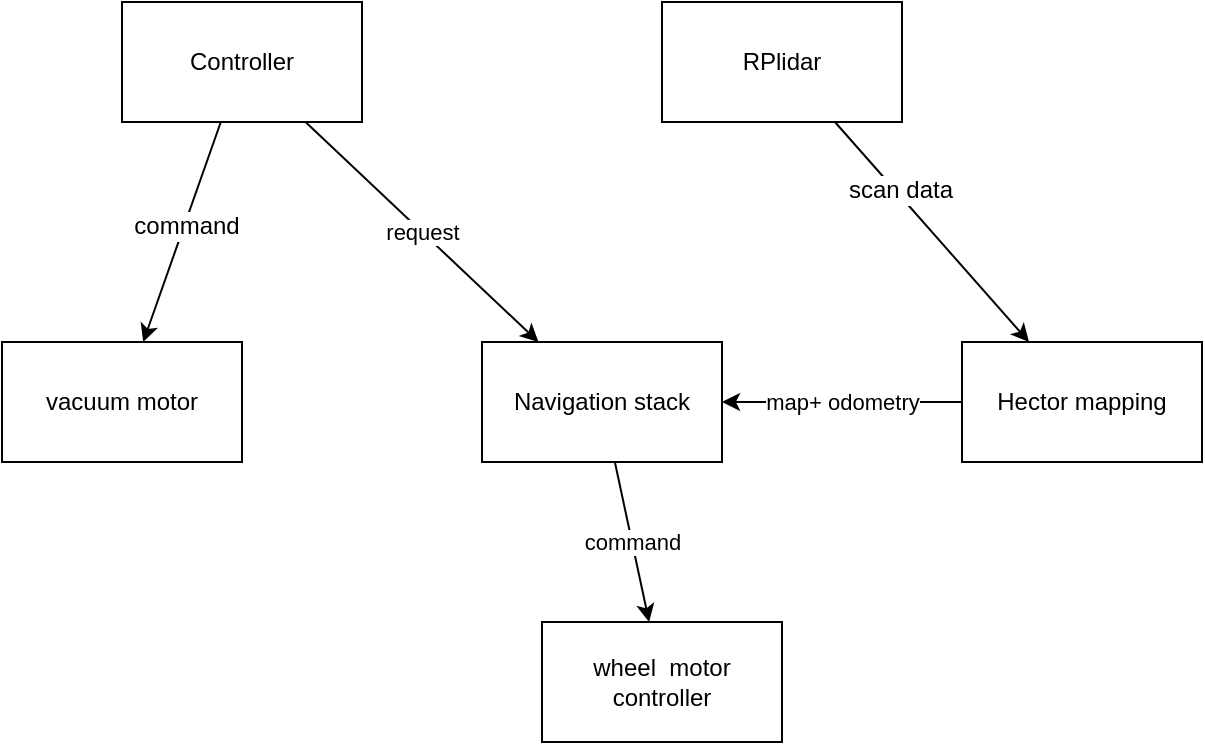 <mxfile version="10.6.5" type="device"><diagram id="a1QF6EWIPsjGDiBMV7mH" name="Page-1"><mxGraphModel dx="797" dy="409" grid="1" gridSize="10" guides="1" tooltips="1" connect="1" arrows="1" fold="1" page="1" pageScale="1" pageWidth="850" pageHeight="1100" math="0" shadow="0"><root><mxCell id="0"/><mxCell id="1" parent="0"/><mxCell id="TPs759MWaGLlQPK8mcmp-2" value="Hector mapping" style="rounded=0;whiteSpace=wrap;html=1;" vertex="1" parent="1"><mxGeometry x="590" y="530" width="120" height="60" as="geometry"/></mxCell><mxCell id="TPs759MWaGLlQPK8mcmp-3" value="RPlidar" style="rounded=0;whiteSpace=wrap;html=1;" vertex="1" parent="1"><mxGeometry x="440" y="360" width="120" height="60" as="geometry"/></mxCell><mxCell id="TPs759MWaGLlQPK8mcmp-4" value="Navigation stack" style="rounded=0;whiteSpace=wrap;html=1;" vertex="1" parent="1"><mxGeometry x="350" y="530" width="120" height="60" as="geometry"/></mxCell><mxCell id="TPs759MWaGLlQPK8mcmp-5" value="wheel&amp;nbsp; motor controller" style="rounded=0;whiteSpace=wrap;html=1;" vertex="1" parent="1"><mxGeometry x="380" y="670" width="120" height="60" as="geometry"/></mxCell><mxCell id="TPs759MWaGLlQPK8mcmp-8" value="" style="endArrow=classic;html=1;" edge="1" parent="1" source="TPs759MWaGLlQPK8mcmp-3" target="TPs759MWaGLlQPK8mcmp-2"><mxGeometry width="50" height="50" relative="1" as="geometry"><mxPoint x="260" y="790" as="sourcePoint"/><mxPoint x="310" y="740" as="targetPoint"/></mxGeometry></mxCell><mxCell id="TPs759MWaGLlQPK8mcmp-9" value="scan data" style="text;html=1;resizable=0;points=[];align=center;verticalAlign=middle;labelBackgroundColor=#ffffff;" vertex="1" connectable="0" parent="TPs759MWaGLlQPK8mcmp-8"><mxGeometry x="-0.366" y="2" relative="1" as="geometry"><mxPoint as="offset"/></mxGeometry></mxCell><mxCell id="TPs759MWaGLlQPK8mcmp-10" value="map+ odometry" style="endArrow=classic;html=1;" edge="1" parent="1" source="TPs759MWaGLlQPK8mcmp-2" target="TPs759MWaGLlQPK8mcmp-4"><mxGeometry width="50" height="50" relative="1" as="geometry"><mxPoint x="260" y="790" as="sourcePoint"/><mxPoint x="310" y="740" as="targetPoint"/></mxGeometry></mxCell><mxCell id="TPs759MWaGLlQPK8mcmp-11" value="command" style="endArrow=classic;html=1;" edge="1" parent="1" source="TPs759MWaGLlQPK8mcmp-4" target="TPs759MWaGLlQPK8mcmp-5"><mxGeometry width="50" height="50" relative="1" as="geometry"><mxPoint x="200" y="800" as="sourcePoint"/><mxPoint x="250" y="750" as="targetPoint"/></mxGeometry></mxCell><mxCell id="TPs759MWaGLlQPK8mcmp-12" value="Controller" style="rounded=0;whiteSpace=wrap;html=1;" vertex="1" parent="1"><mxGeometry x="170" y="360" width="120" height="60" as="geometry"/></mxCell><mxCell id="TPs759MWaGLlQPK8mcmp-13" value="request" style="endArrow=classic;html=1;" edge="1" parent="1" source="TPs759MWaGLlQPK8mcmp-12" target="TPs759MWaGLlQPK8mcmp-4"><mxGeometry width="50" height="50" relative="1" as="geometry"><mxPoint x="200" y="800" as="sourcePoint"/><mxPoint x="250" y="750" as="targetPoint"/></mxGeometry></mxCell><mxCell id="TPs759MWaGLlQPK8mcmp-14" value="" style="endArrow=classic;html=1;" edge="1" parent="1" source="TPs759MWaGLlQPK8mcmp-12" target="TPs759MWaGLlQPK8mcmp-16"><mxGeometry width="50" height="50" relative="1" as="geometry"><mxPoint x="170" y="770" as="sourcePoint"/><mxPoint x="510" y="640" as="targetPoint"/></mxGeometry></mxCell><mxCell id="TPs759MWaGLlQPK8mcmp-15" value="command" style="text;html=1;resizable=0;points=[];align=center;verticalAlign=middle;labelBackgroundColor=#ffffff;" vertex="1" connectable="0" parent="TPs759MWaGLlQPK8mcmp-14"><mxGeometry x="-0.065" y="1" relative="1" as="geometry"><mxPoint as="offset"/></mxGeometry></mxCell><mxCell id="TPs759MWaGLlQPK8mcmp-16" value="vacuum motor" style="rounded=0;whiteSpace=wrap;html=1;" vertex="1" parent="1"><mxGeometry x="110" y="530" width="120" height="60" as="geometry"/></mxCell></root></mxGraphModel></diagram><diagram id="dOzqvjCISsWbnIDQzes3" name="Page-2"><mxGraphModel dx="961" dy="493" grid="1" gridSize="10" guides="1" tooltips="1" connect="1" arrows="1" fold="1" page="1" pageScale="1" pageWidth="850" pageHeight="1100" math="0" shadow="0"><root><mxCell id="WF_GlUZgJwmiFbr8Jpw9-0"/><mxCell id="WF_GlUZgJwmiFbr8Jpw9-1" parent="WF_GlUZgJwmiFbr8Jpw9-0"/><mxCell id="WF_GlUZgJwmiFbr8Jpw9-15" value="Sensor block" style="rounded=0;whiteSpace=wrap;html=1;verticalAlign=top;" vertex="1" parent="WF_GlUZgJwmiFbr8Jpw9-1"><mxGeometry x="155" y="300" width="155" height="110" as="geometry"/></mxCell><mxCell id="WF_GlUZgJwmiFbr8Jpw9-13" value="Control block" style="rounded=0;whiteSpace=wrap;html=1;verticalAlign=top;" vertex="1" parent="WF_GlUZgJwmiFbr8Jpw9-1"><mxGeometry x="320" y="300" width="610" height="110" as="geometry"/></mxCell><mxCell id="WF_GlUZgJwmiFbr8Jpw9-12" value="Enegy block" style="rounded=0;whiteSpace=wrap;html=1;verticalAlign=top;" vertex="1" parent="WF_GlUZgJwmiFbr8Jpw9-1"><mxGeometry x="730" y="420" width="200" height="290" as="geometry"/></mxCell><mxCell id="WF_GlUZgJwmiFbr8Jpw9-9" value="Motor Block" style="rounded=0;whiteSpace=wrap;html=1;labelPosition=center;verticalLabelPosition=middle;align=center;verticalAlign=top;" vertex="1" parent="WF_GlUZgJwmiFbr8Jpw9-1"><mxGeometry x="155" y="420" width="550" height="290" as="geometry"/></mxCell><mxCell id="WF_GlUZgJwmiFbr8Jpw9-2" value="RPlidar A1" style="rounded=0;whiteSpace=wrap;html=1;" vertex="1" parent="WF_GlUZgJwmiFbr8Jpw9-1"><mxGeometry x="172.5" y="340" width="120" height="60" as="geometry"/></mxCell><mxCell id="WF_GlUZgJwmiFbr8Jpw9-3" value="Raspberry Pi 3 B+" style="rounded=0;whiteSpace=wrap;html=1;" vertex="1" parent="WF_GlUZgJwmiFbr8Jpw9-1"><mxGeometry x="565" y="340" width="120" height="60" as="geometry"/></mxCell><mxCell id="WF_GlUZgJwmiFbr8Jpw9-4" value="Arduino Mega" style="rounded=0;whiteSpace=wrap;html=1;" vertex="1" parent="WF_GlUZgJwmiFbr8Jpw9-1"><mxGeometry x="364.5" y="460" width="120" height="60" as="geometry"/></mxCell><mxCell id="WF_GlUZgJwmiFbr8Jpw9-5" value="2 Step Motor" style="rounded=0;whiteSpace=wrap;html=1;" vertex="1" parent="WF_GlUZgJwmiFbr8Jpw9-1"><mxGeometry x="210" y="620" width="120" height="60" as="geometry"/></mxCell><mxCell id="WF_GlUZgJwmiFbr8Jpw9-6" value="Vacuum motor" style="rounded=0;whiteSpace=wrap;html=1;" vertex="1" parent="WF_GlUZgJwmiFbr8Jpw9-1"><mxGeometry x="540" y="620" width="120" height="60" as="geometry"/></mxCell><mxCell id="WF_GlUZgJwmiFbr8Jpw9-7" value="Motor driver module(A4988)" style="rounded=0;whiteSpace=wrap;html=1;" vertex="1" parent="WF_GlUZgJwmiFbr8Jpw9-1"><mxGeometry x="210" y="530" width="120" height="60" as="geometry"/></mxCell><mxCell id="WF_GlUZgJwmiFbr8Jpw9-8" value="Relay 5v" style="rounded=0;whiteSpace=wrap;html=1;" vertex="1" parent="WF_GlUZgJwmiFbr8Jpw9-1"><mxGeometry x="540" y="530" width="120" height="60" as="geometry"/></mxCell><mxCell id="WF_GlUZgJwmiFbr8Jpw9-10" value="Baterry (12v)" style="rounded=0;whiteSpace=wrap;html=1;" vertex="1" parent="WF_GlUZgJwmiFbr8Jpw9-1"><mxGeometry x="780" y="620" width="120" height="60" as="geometry"/></mxCell><mxCell id="WF_GlUZgJwmiFbr8Jpw9-11" value="Buck (5v)" style="rounded=0;whiteSpace=wrap;html=1;" vertex="1" parent="WF_GlUZgJwmiFbr8Jpw9-1"><mxGeometry x="780" y="530" width="120" height="60" as="geometry"/></mxCell><mxCell id="WF_GlUZgJwmiFbr8Jpw9-16" value="" style="endArrow=none;html=1;" edge="1" parent="WF_GlUZgJwmiFbr8Jpw9-1" source="WF_GlUZgJwmiFbr8Jpw9-7" target="WF_GlUZgJwmiFbr8Jpw9-4"><mxGeometry width="50" height="50" relative="1" as="geometry"><mxPoint x="160" y="780" as="sourcePoint"/><mxPoint x="210" y="730" as="targetPoint"/></mxGeometry></mxCell><mxCell id="WF_GlUZgJwmiFbr8Jpw9-17" value="" style="endArrow=none;html=1;" edge="1" parent="WF_GlUZgJwmiFbr8Jpw9-1" source="WF_GlUZgJwmiFbr8Jpw9-5" target="WF_GlUZgJwmiFbr8Jpw9-7"><mxGeometry width="50" height="50" relative="1" as="geometry"><mxPoint x="160" y="780" as="sourcePoint"/><mxPoint x="210" y="730" as="targetPoint"/></mxGeometry></mxCell><mxCell id="WF_GlUZgJwmiFbr8Jpw9-18" value="" style="endArrow=none;html=1;" edge="1" parent="WF_GlUZgJwmiFbr8Jpw9-1" source="WF_GlUZgJwmiFbr8Jpw9-8" target="WF_GlUZgJwmiFbr8Jpw9-4"><mxGeometry width="50" height="50" relative="1" as="geometry"><mxPoint x="160" y="780" as="sourcePoint"/><mxPoint x="210" y="730" as="targetPoint"/></mxGeometry></mxCell><mxCell id="WF_GlUZgJwmiFbr8Jpw9-19" value="" style="endArrow=none;html=1;" edge="1" parent="WF_GlUZgJwmiFbr8Jpw9-1" source="WF_GlUZgJwmiFbr8Jpw9-7" target="WF_GlUZgJwmiFbr8Jpw9-10"><mxGeometry width="50" height="50" relative="1" as="geometry"><mxPoint x="160" y="780" as="sourcePoint"/><mxPoint x="210" y="730" as="targetPoint"/><Array as="points"><mxPoint x="450" y="700"/><mxPoint x="630" y="700"/></Array></mxGeometry></mxCell><mxCell id="WF_GlUZgJwmiFbr8Jpw9-20" value="" style="endArrow=none;html=1;" edge="1" parent="WF_GlUZgJwmiFbr8Jpw9-1" source="WF_GlUZgJwmiFbr8Jpw9-11" target="WF_GlUZgJwmiFbr8Jpw9-10"><mxGeometry width="50" height="50" relative="1" as="geometry"><mxPoint x="160" y="780" as="sourcePoint"/><mxPoint x="210" y="730" as="targetPoint"/></mxGeometry></mxCell><mxCell id="WF_GlUZgJwmiFbr8Jpw9-21" value="" style="endArrow=none;html=1;" edge="1" parent="WF_GlUZgJwmiFbr8Jpw9-1" source="WF_GlUZgJwmiFbr8Jpw9-3" target="WF_GlUZgJwmiFbr8Jpw9-11"><mxGeometry width="50" height="50" relative="1" as="geometry"><mxPoint x="160" y="780" as="sourcePoint"/><mxPoint x="210" y="730" as="targetPoint"/><Array as="points"><mxPoint x="750" y="370"/></Array></mxGeometry></mxCell><mxCell id="WF_GlUZgJwmiFbr8Jpw9-22" value="" style="endArrow=none;html=1;" edge="1" parent="WF_GlUZgJwmiFbr8Jpw9-1" source="WF_GlUZgJwmiFbr8Jpw9-4" target="WF_GlUZgJwmiFbr8Jpw9-11"><mxGeometry width="50" height="50" relative="1" as="geometry"><mxPoint x="160" y="780" as="sourcePoint"/><mxPoint x="210" y="730" as="targetPoint"/><Array as="points"><mxPoint x="770" y="490"/></Array></mxGeometry></mxCell><mxCell id="WF_GlUZgJwmiFbr8Jpw9-23" value="" style="endArrow=none;html=1;" edge="1" parent="WF_GlUZgJwmiFbr8Jpw9-1" source="WF_GlUZgJwmiFbr8Jpw9-4" target="WF_GlUZgJwmiFbr8Jpw9-3"><mxGeometry width="50" height="50" relative="1" as="geometry"><mxPoint x="160" y="780" as="sourcePoint"/><mxPoint x="210" y="730" as="targetPoint"/></mxGeometry></mxCell><mxCell id="WF_GlUZgJwmiFbr8Jpw9-24" value="" style="endArrow=none;html=1;exitX=0;exitY=0.5;exitDx=0;exitDy=0;" edge="1" parent="WF_GlUZgJwmiFbr8Jpw9-1" source="WF_GlUZgJwmiFbr8Jpw9-3" target="WF_GlUZgJwmiFbr8Jpw9-2"><mxGeometry width="50" height="50" relative="1" as="geometry"><mxPoint x="160" y="780" as="sourcePoint"/><mxPoint x="210" y="730" as="targetPoint"/></mxGeometry></mxCell><mxCell id="WF_GlUZgJwmiFbr8Jpw9-25" value="" style="endArrow=none;html=1;" edge="1" parent="WF_GlUZgJwmiFbr8Jpw9-1" source="WF_GlUZgJwmiFbr8Jpw9-6" target="WF_GlUZgJwmiFbr8Jpw9-8"><mxGeometry width="50" height="50" relative="1" as="geometry"><mxPoint x="160" y="780" as="sourcePoint"/><mxPoint x="210" y="730" as="targetPoint"/></mxGeometry></mxCell><mxCell id="WF_GlUZgJwmiFbr8Jpw9-26" value="" style="endArrow=none;html=1;" edge="1" parent="WF_GlUZgJwmiFbr8Jpw9-1" source="WF_GlUZgJwmiFbr8Jpw9-8" target="WF_GlUZgJwmiFbr8Jpw9-11"><mxGeometry width="50" height="50" relative="1" as="geometry"><mxPoint x="160" y="780" as="sourcePoint"/><mxPoint x="210" y="730" as="targetPoint"/></mxGeometry></mxCell></root></mxGraphModel></diagram><diagram id="WMhuTAz2WUc3QFNZpuAz" name="Page-3"><mxGraphModel dx="1394" dy="715" grid="1" gridSize="10" guides="1" tooltips="1" connect="1" arrows="1" fold="1" page="1" pageScale="1" pageWidth="850" pageHeight="1100" math="0" shadow="0"><root><mxCell id="Xf3Z1loObN5LPy41gCjN-0"/><mxCell id="Xf3Z1loObN5LPy41gCjN-1" parent="Xf3Z1loObN5LPy41gCjN-0"/><mxCell id="Xf3Z1loObN5LPy41gCjN-2" value="" style="rounded=0;whiteSpace=wrap;html=1;" vertex="1" parent="Xf3Z1loObN5LPy41gCjN-1"><mxGeometry x="380" y="170" width="330" height="360" as="geometry"/></mxCell></root></mxGraphModel></diagram></mxfile>